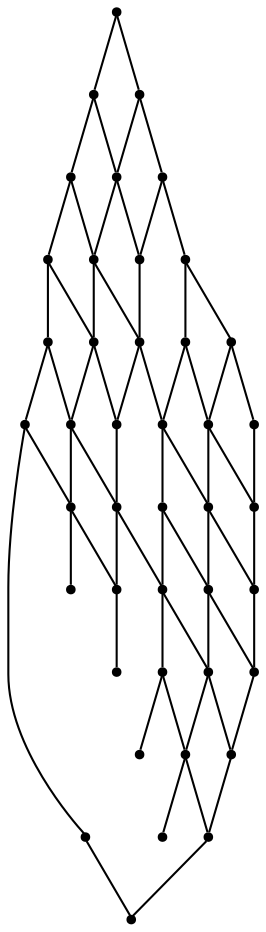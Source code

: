 graph {
  node [shape=point,comment="{\"directed\":false,\"doi\":\"10.1007/978-3-662-45803-7_6\",\"figure\":\"3 (1)\"}"]

  v0 [pos="947.0786034962829,667.1001028353163"]
  v1 [pos="947.0786034962829,613.7388764531555"]
  v2 [pos="947.0786034962829,720.461583663875"]
  v3 [pos="947.0786034962829,827.1840364281966"]
  v4 [pos="947.0786034962828,773.8228100460358"]
  v5 [pos="947.0786034962828,880.5452628103573"]
  v6 [pos="893.7067792147449,667.1001028353163"]
  v7 [pos="893.7067792147449,613.7388764531555"]
  v8 [pos="893.7067792147449,720.461583663875"]
  v9 [pos="893.7067792147449,773.8228100460358"]
  v10 [pos="893.7067792147449,827.1840364281966"]
  v11 [pos="893.7067792147449,880.5452628103573"]
  v12 [pos="840.3350185573643,667.1001028353163"]
  v13 [pos="840.3350185573642,613.7388764531555"]
  v14 [pos="840.3350185573643,720.461583663875"]
  v15 [pos="840.3350185573643,827.1840364281966"]
  v16 [pos="840.3350185573642,773.8228100460358"]
  v17 [pos="840.3350185573643,880.5452628103573"]
  v18 [pos="786.9631942758263,667.1001028353162"]
  v19 [pos="786.9631942758263,613.7388764531555"]
  v20 [pos="786.9631942758263,720.461583663875"]
  v21 [pos="786.9631942758263,773.8228100460358"]
  v22 [pos="786.9631942758263,827.1840364281966"]
  v23 [pos="786.9631942758263,880.5452628103571"]
  v24 [pos="733.5913699942881,667.1001028353162"]
  v25 [pos="733.5913699942882,613.7388764531555"]
  v26 [pos="733.5913699942881,720.4615836638751"]
  v27 [pos="733.5913699942882,827.1840364281966"]
  v28 [pos="733.5913699942881,773.8228100460358"]
  v29 [pos="733.5913699942881,880.5452628103573"]
  v30 [pos="1000.4504277778209,613.7388764531556"]
  v31 [pos="680.2195457127502,613.7388764531555"]
  v32 [pos="1000.4504277778209,667.1001028353163"]
  v33 [pos="680.2195457127502,667.1001028353162"]
  v34 [pos="1000.4504277778209,720.461583663875"]
  v35 [pos="680.2195457127502,720.461583663875"]
  v36 [pos="1000.4504277778209,773.8228100460358"]
  v37 [pos="680.2195457127502,773.8228100460358"]
  v38 [pos="1000.4504277778208,827.1840364281966"]
  v39 [pos="680.2195457127502,827.1840364281966"]
  v40 [pos="680.2195457127502,880.5452628103573"]
  v41 [pos="1000.4504277778209,880.5452628103573"]

  v0 -- v1 [id="-1",pos="947.0786034962829,667.1001028353163 947.0786034962829,613.7388764531555 947.0786034962829,613.7388764531555 947.0786034962829,613.7388764531555"]
  v40 -- v29 [id="-2",pos="680.2195457127502,880.5452628103573 733.5913699942881,880.5452628103573 733.5913699942881,880.5452628103573 733.5913699942881,880.5452628103573"]
  v29 -- v23 [id="-3",pos="733.5913699942881,880.5452628103573 786.9631942758263,880.5452628103571 786.9631942758263,880.5452628103571 786.9631942758263,880.5452628103571"]
  v23 -- v17 [id="-4",pos="786.9631942758263,880.5452628103571 840.3350185573643,880.5452628103573 840.3350185573643,880.5452628103573 840.3350185573643,880.5452628103573"]
  v17 -- v11 [id="-5",pos="840.3350185573643,880.5452628103573 893.7067792147449,880.5452628103573 893.7067792147449,880.5452628103573 893.7067792147449,880.5452628103573"]
  v11 -- v5 [id="-6",pos="893.7067792147449,880.5452628103573 947.0786034962828,880.5452628103573 947.0786034962828,880.5452628103573 947.0786034962828,880.5452628103573"]
  v5 -- v41 [id="-7",pos="947.0786034962828,880.5452628103573 1000.4504277778209,880.5452628103573 1000.4504277778209,880.5452628103573 1000.4504277778209,880.5452628103573"]
  v41 -- v30 [id="-8",pos="1000.4504277778209,880.5452628103573 1208.9340666712058,880.5452628103573 1208.9340666712058,880.5452628103573 1208.9340666712058,880.5452628103573 1208.9340666712058,613.7388764531555 1208.9340666712058,613.7388764531555 1208.9340666712058,613.7388764531555 1000.4504277778209,613.7388764531556 1000.4504277778209,613.7388764531556 1000.4504277778209,613.7388764531556"]
  v39 -- v37 [id="-9",pos="680.2195457127502,827.1840364281966 680.2195457127502,773.8228100460358 680.2195457127502,773.8228100460358 680.2195457127502,773.8228100460358"]
  v35 -- v33 [id="-10",pos="680.2195457127502,720.461583663875 680.2195457127502,667.1001028353162 680.2195457127502,667.1001028353162 680.2195457127502,667.1001028353162"]
  v33 -- v31 [id="-11",pos="680.2195457127502,667.1001028353162 680.2195457127502,613.7388764531555 680.2195457127502,613.7388764531555 680.2195457127502,613.7388764531555"]
  v39 -- v27 [id="-12",pos="680.2195457127502,827.1840364281966 733.5913699942882,827.1840364281966 733.5913699942882,827.1840364281966 733.5913699942882,827.1840364281966"]
  v27 -- v22 [id="-13",pos="733.5913699942882,827.1840364281966 786.9631942758263,827.1840364281966 786.9631942758263,827.1840364281966 786.9631942758263,827.1840364281966"]
  v22 -- v15 [id="-14",pos="786.9631942758263,827.1840364281966 840.3350185573643,827.1840364281966 840.3350185573643,827.1840364281966 840.3350185573643,827.1840364281966"]
  v15 -- v10 [id="-15",pos="840.3350185573643,827.1840364281966 893.7067792147449,827.1840364281966 893.7067792147449,827.1840364281966 893.7067792147449,827.1840364281966"]
  v10 -- v3 [id="-16",pos="893.7067792147449,827.1840364281966 947.0786034962829,827.1840364281966 947.0786034962829,827.1840364281966 947.0786034962829,827.1840364281966"]
  v3 -- v38 [id="-17",pos="947.0786034962829,827.1840364281966 1000.4504277778208,827.1840364281966 1000.4504277778208,827.1840364281966 1000.4504277778208,827.1840364281966"]
  v37 -- v28 [id="-18",pos="680.2195457127502,773.8228100460358 733.5913699942881,773.8228100460358 733.5913699942881,773.8228100460358 733.5913699942881,773.8228100460358"]
  v28 -- v21 [id="-19",pos="733.5913699942881,773.8228100460358 786.9631942758263,773.8228100460358 786.9631942758263,773.8228100460358 786.9631942758263,773.8228100460358"]
  v21 -- v16 [id="-20",pos="786.9631942758263,773.8228100460358 840.3350185573642,773.8228100460358 840.3350185573642,773.8228100460358 840.3350185573642,773.8228100460358"]
  v16 -- v9 [id="-21",pos="840.3350185573642,773.8228100460358 893.7067792147449,773.8228100460358 893.7067792147449,773.8228100460358 893.7067792147449,773.8228100460358"]
  v9 -- v4 [id="-22",pos="893.7067792147449,773.8228100460358 947.0786034962828,773.8228100460358 947.0786034962828,773.8228100460358 947.0786034962828,773.8228100460358"]
  v4 -- v36 [id="-23",pos="947.0786034962828,773.8228100460358 1000.4504277778209,773.8228100460358 1000.4504277778209,773.8228100460358 1000.4504277778209,773.8228100460358"]
  v35 -- v26 [id="-24",pos="680.2195457127502,720.461583663875 733.5913699942881,720.4615836638751 733.5913699942881,720.4615836638751 733.5913699942881,720.4615836638751"]
  v26 -- v20 [id="-25",pos="733.5913699942881,720.4615836638751 786.9631942758263,720.461583663875 786.9631942758263,720.461583663875 786.9631942758263,720.461583663875"]
  v20 -- v14 [id="-26",pos="786.9631942758263,720.461583663875 840.3350185573643,720.461583663875 840.3350185573643,720.461583663875 840.3350185573643,720.461583663875"]
  v14 -- v8 [id="-27",pos="840.3350185573643,720.461583663875 893.7067792147449,720.461583663875 893.7067792147449,720.461583663875 893.7067792147449,720.461583663875"]
  v8 -- v2 [id="-28",pos="893.7067792147449,720.461583663875 947.0786034962829,720.461583663875 947.0786034962829,720.461583663875 947.0786034962829,720.461583663875"]
  v2 -- v34 [id="-29",pos="947.0786034962829,720.461583663875 1000.4504277778209,720.461583663875 1000.4504277778209,720.461583663875 1000.4504277778209,720.461583663875"]
  v33 -- v24 [id="-30",pos="680.2195457127502,667.1001028353162 733.5913699942881,667.1001028353162 733.5913699942881,667.1001028353162 733.5913699942881,667.1001028353162"]
  v24 -- v18 [id="-31",pos="733.5913699942881,667.1001028353162 786.9631942758263,667.1001028353162 786.9631942758263,667.1001028353162 786.9631942758263,667.1001028353162"]
  v18 -- v12 [id="-32",pos="786.9631942758263,667.1001028353162 840.3350185573643,667.1001028353163 840.3350185573643,667.1001028353163 840.3350185573643,667.1001028353163"]
  v12 -- v6 [id="-33",pos="840.3350185573643,667.1001028353163 893.7067792147449,667.1001028353163 893.7067792147449,667.1001028353163 893.7067792147449,667.1001028353163"]
  v6 -- v0 [id="-34",pos="893.7067792147449,667.1001028353163 947.0786034962829,667.1001028353163 947.0786034962829,667.1001028353163 947.0786034962829,667.1001028353163"]
  v0 -- v32 [id="-35",pos="947.0786034962829,667.1001028353163 1000.4504277778209,667.1001028353163 1000.4504277778209,667.1001028353163 1000.4504277778209,667.1001028353163"]
  v31 -- v25 [id="-36",pos="680.2195457127502,613.7388764531555 733.5913699942882,613.7388764531555 733.5913699942882,613.7388764531555 733.5913699942882,613.7388764531555"]
  v25 -- v19 [id="-37",pos="733.5913699942882,613.7388764531555 786.9631942758263,613.7388764531555 786.9631942758263,613.7388764531555 786.9631942758263,613.7388764531555"]
  v19 -- v13 [id="-38",pos="786.9631942758263,613.7388764531555 840.3350185573642,613.7388764531555 840.3350185573642,613.7388764531555 840.3350185573642,613.7388764531555"]
  v13 -- v7 [id="-39",pos="840.3350185573642,613.7388764531555 893.7067792147449,613.7388764531555 893.7067792147449,613.7388764531555 893.7067792147449,613.7388764531555"]
  v7 -- v1 [id="-40",pos="893.7067792147449,613.7388764531555 947.0786034962829,613.7388764531555 947.0786034962829,613.7388764531555 947.0786034962829,613.7388764531555"]
  v1 -- v30 [id="-41",pos="947.0786034962829,613.7388764531555 1000.4504277778209,613.7388764531556 1000.4504277778209,613.7388764531556 1000.4504277778209,613.7388764531556"]
  v37 -- v35 [id="-42",pos="680.2195457127502,773.8228100460358 680.2195457127502,720.461583663875 680.2195457127502,720.461583663875 680.2195457127502,720.461583663875"]
  v29 -- v27 [id="-43",pos="733.5913699942881,880.5452628103573 733.5913699942882,827.1840364281966 733.5913699942882,827.1840364281966 733.5913699942882,827.1840364281966"]
  v27 -- v28 [id="-44",pos="733.5913699942882,827.1840364281966 733.5913699942881,773.8228100460358 733.5913699942881,773.8228100460358 733.5913699942881,773.8228100460358"]
  v26 -- v24 [id="-45",pos="733.5913699942881,720.4615836638751 733.5913699942881,667.1001028353162 733.5913699942881,667.1001028353162 733.5913699942881,667.1001028353162"]
  v24 -- v25 [id="-46",pos="733.5913699942881,667.1001028353162 733.5913699942882,613.7388764531555 733.5913699942882,613.7388764531555 733.5913699942882,613.7388764531555"]
  v23 -- v22 [id="-47",pos="786.9631942758263,880.5452628103571 786.9631942758263,827.1840364281966 786.9631942758263,827.1840364281966 786.9631942758263,827.1840364281966"]
  v22 -- v21 [id="-48",pos="786.9631942758263,827.1840364281966 786.9631942758263,773.8228100460358 786.9631942758263,773.8228100460358 786.9631942758263,773.8228100460358"]
  v21 -- v20 [id="-49",pos="786.9631942758263,773.8228100460358 786.9631942758263,720.461583663875 786.9631942758263,720.461583663875 786.9631942758263,720.461583663875"]
  v20 -- v18 [id="-50",pos="786.9631942758263,720.461583663875 786.9631942758263,667.1001028353162 786.9631942758263,667.1001028353162 786.9631942758263,667.1001028353162"]
  v18 -- v19 [id="-51",pos="786.9631942758263,667.1001028353162 786.9631942758263,613.7388764531555 786.9631942758263,613.7388764531555 786.9631942758263,613.7388764531555"]
  v17 -- v15 [id="-52",pos="840.3350185573643,880.5452628103573 840.3350185573643,827.1840364281966 840.3350185573643,827.1840364281966 840.3350185573643,827.1840364281966"]
  v15 -- v16 [id="-53",pos="840.3350185573643,827.1840364281966 840.3350185573642,773.8228100460358 840.3350185573642,773.8228100460358 840.3350185573642,773.8228100460358"]
  v14 -- v12 [id="-54",pos="840.3350185573643,720.461583663875 840.3350185573643,667.1001028353163 840.3350185573643,667.1001028353163 840.3350185573643,667.1001028353163"]
  v12 -- v13 [id="-55",pos="840.3350185573643,667.1001028353163 840.3350185573642,613.7388764531555 840.3350185573642,613.7388764531555 840.3350185573642,613.7388764531555"]
  v11 -- v10 [id="-56",pos="893.7067792147449,880.5452628103573 893.7067792147449,827.1840364281966 893.7067792147449,827.1840364281966 893.7067792147449,827.1840364281966"]
  v10 -- v9 [id="-57",pos="893.7067792147449,827.1840364281966 893.7067792147449,773.8228100460358 893.7067792147449,773.8228100460358 893.7067792147449,773.8228100460358"]
  v9 -- v8 [id="-58",pos="893.7067792147449,773.8228100460358 893.7067792147449,720.461583663875 893.7067792147449,720.461583663875 893.7067792147449,720.461583663875"]
  v8 -- v6 [id="-59",pos="893.7067792147449,720.461583663875 893.7067792147449,667.1001028353163 893.7067792147449,667.1001028353163 893.7067792147449,667.1001028353163"]
  v6 -- v7 [id="-60",pos="893.7067792147449,667.1001028353163 893.7067792147449,613.7388764531555 893.7067792147449,613.7388764531555 893.7067792147449,613.7388764531555"]
  v5 -- v3 [id="-61",pos="947.0786034962828,880.5452628103573 947.0786034962829,827.1840364281966 947.0786034962829,827.1840364281966 947.0786034962829,827.1840364281966"]
  v3 -- v4 [id="-62",pos="947.0786034962829,827.1840364281966 947.0786034962828,773.8228100460358 947.0786034962828,773.8228100460358 947.0786034962828,773.8228100460358"]
  v2 -- v0 [id="-63",pos="947.0786034962829,720.461583663875 947.0786034962829,667.1001028353163 947.0786034962829,667.1001028353163 947.0786034962829,667.1001028353163"]
  v40 -- v39 [id="-64",pos="680.2195457127502,880.5452628103573 680.2195457127502,827.1840364281966 680.2195457127502,827.1840364281966 680.2195457127502,827.1840364281966"]
}